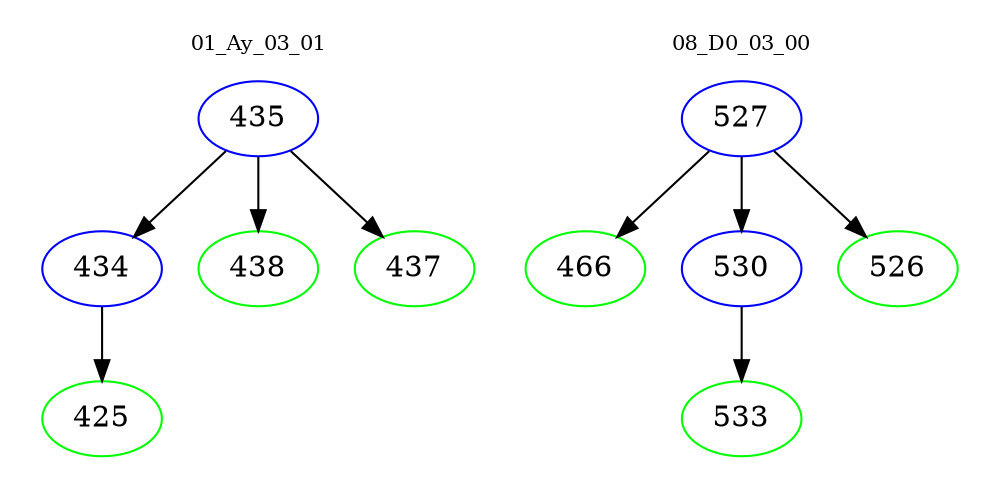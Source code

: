 digraph{
subgraph cluster_0 {
color = white
label = "01_Ay_03_01";
fontsize=10;
T0_435 [label="435", color="blue"]
T0_435 -> T0_434 [color="black"]
T0_434 [label="434", color="blue"]
T0_434 -> T0_425 [color="black"]
T0_425 [label="425", color="green"]
T0_435 -> T0_438 [color="black"]
T0_438 [label="438", color="green"]
T0_435 -> T0_437 [color="black"]
T0_437 [label="437", color="green"]
}
subgraph cluster_1 {
color = white
label = "08_D0_03_00";
fontsize=10;
T1_527 [label="527", color="blue"]
T1_527 -> T1_466 [color="black"]
T1_466 [label="466", color="green"]
T1_527 -> T1_530 [color="black"]
T1_530 [label="530", color="blue"]
T1_530 -> T1_533 [color="black"]
T1_533 [label="533", color="green"]
T1_527 -> T1_526 [color="black"]
T1_526 [label="526", color="green"]
}
}
